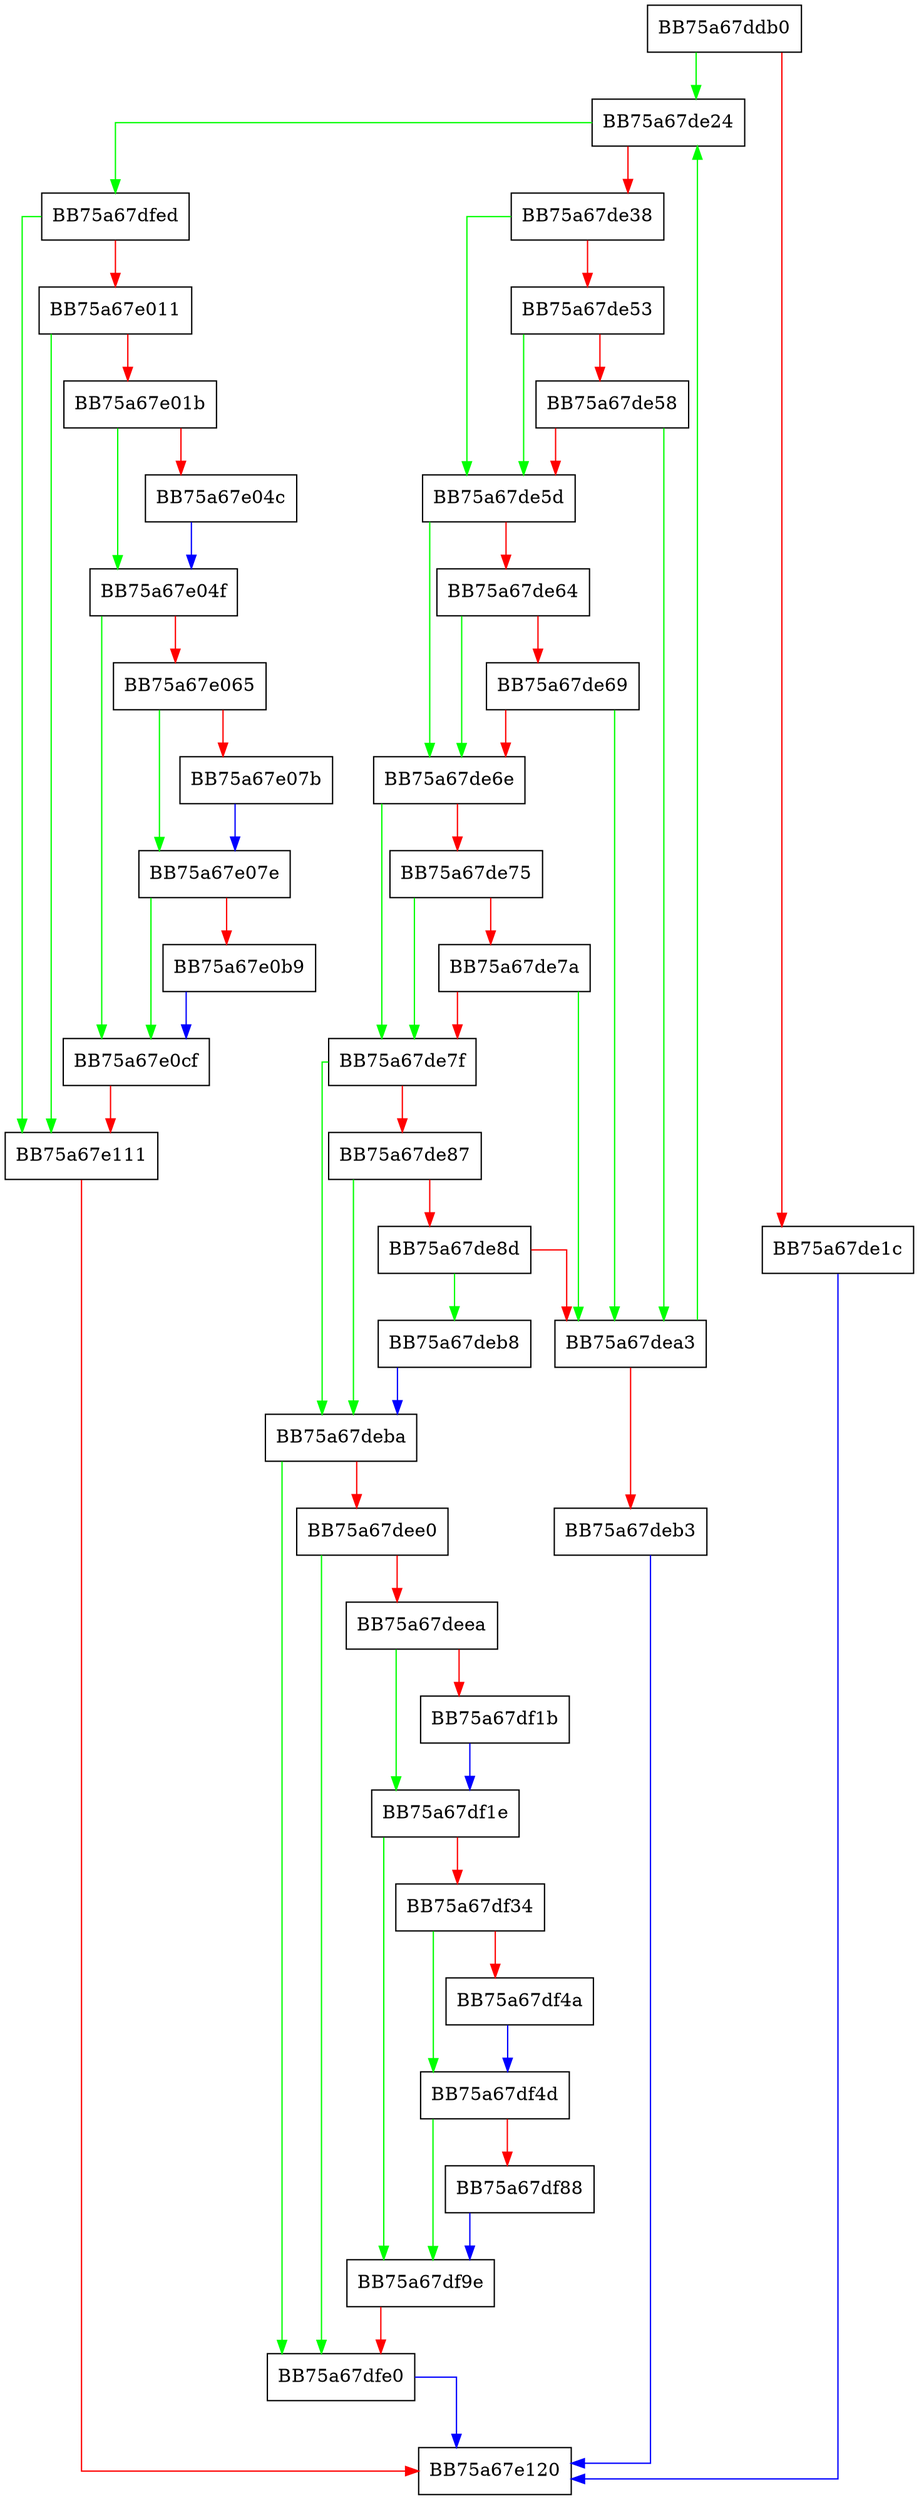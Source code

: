 digraph is_platform_supported {
  node [shape="box"];
  graph [splines=ortho];
  BB75a67ddb0 -> BB75a67de24 [color="green"];
  BB75a67ddb0 -> BB75a67de1c [color="red"];
  BB75a67de1c -> BB75a67e120 [color="blue"];
  BB75a67de24 -> BB75a67dfed [color="green"];
  BB75a67de24 -> BB75a67de38 [color="red"];
  BB75a67de38 -> BB75a67de5d [color="green"];
  BB75a67de38 -> BB75a67de53 [color="red"];
  BB75a67de53 -> BB75a67de5d [color="green"];
  BB75a67de53 -> BB75a67de58 [color="red"];
  BB75a67de58 -> BB75a67dea3 [color="green"];
  BB75a67de58 -> BB75a67de5d [color="red"];
  BB75a67de5d -> BB75a67de6e [color="green"];
  BB75a67de5d -> BB75a67de64 [color="red"];
  BB75a67de64 -> BB75a67de6e [color="green"];
  BB75a67de64 -> BB75a67de69 [color="red"];
  BB75a67de69 -> BB75a67dea3 [color="green"];
  BB75a67de69 -> BB75a67de6e [color="red"];
  BB75a67de6e -> BB75a67de7f [color="green"];
  BB75a67de6e -> BB75a67de75 [color="red"];
  BB75a67de75 -> BB75a67de7f [color="green"];
  BB75a67de75 -> BB75a67de7a [color="red"];
  BB75a67de7a -> BB75a67dea3 [color="green"];
  BB75a67de7a -> BB75a67de7f [color="red"];
  BB75a67de7f -> BB75a67deba [color="green"];
  BB75a67de7f -> BB75a67de87 [color="red"];
  BB75a67de87 -> BB75a67deba [color="green"];
  BB75a67de87 -> BB75a67de8d [color="red"];
  BB75a67de8d -> BB75a67deb8 [color="green"];
  BB75a67de8d -> BB75a67dea3 [color="red"];
  BB75a67dea3 -> BB75a67de24 [color="green"];
  BB75a67dea3 -> BB75a67deb3 [color="red"];
  BB75a67deb3 -> BB75a67e120 [color="blue"];
  BB75a67deb8 -> BB75a67deba [color="blue"];
  BB75a67deba -> BB75a67dfe0 [color="green"];
  BB75a67deba -> BB75a67dee0 [color="red"];
  BB75a67dee0 -> BB75a67dfe0 [color="green"];
  BB75a67dee0 -> BB75a67deea [color="red"];
  BB75a67deea -> BB75a67df1e [color="green"];
  BB75a67deea -> BB75a67df1b [color="red"];
  BB75a67df1b -> BB75a67df1e [color="blue"];
  BB75a67df1e -> BB75a67df9e [color="green"];
  BB75a67df1e -> BB75a67df34 [color="red"];
  BB75a67df34 -> BB75a67df4d [color="green"];
  BB75a67df34 -> BB75a67df4a [color="red"];
  BB75a67df4a -> BB75a67df4d [color="blue"];
  BB75a67df4d -> BB75a67df9e [color="green"];
  BB75a67df4d -> BB75a67df88 [color="red"];
  BB75a67df88 -> BB75a67df9e [color="blue"];
  BB75a67df9e -> BB75a67dfe0 [color="red"];
  BB75a67dfe0 -> BB75a67e120 [color="blue"];
  BB75a67dfed -> BB75a67e111 [color="green"];
  BB75a67dfed -> BB75a67e011 [color="red"];
  BB75a67e011 -> BB75a67e111 [color="green"];
  BB75a67e011 -> BB75a67e01b [color="red"];
  BB75a67e01b -> BB75a67e04f [color="green"];
  BB75a67e01b -> BB75a67e04c [color="red"];
  BB75a67e04c -> BB75a67e04f [color="blue"];
  BB75a67e04f -> BB75a67e0cf [color="green"];
  BB75a67e04f -> BB75a67e065 [color="red"];
  BB75a67e065 -> BB75a67e07e [color="green"];
  BB75a67e065 -> BB75a67e07b [color="red"];
  BB75a67e07b -> BB75a67e07e [color="blue"];
  BB75a67e07e -> BB75a67e0cf [color="green"];
  BB75a67e07e -> BB75a67e0b9 [color="red"];
  BB75a67e0b9 -> BB75a67e0cf [color="blue"];
  BB75a67e0cf -> BB75a67e111 [color="red"];
  BB75a67e111 -> BB75a67e120 [color="red"];
}